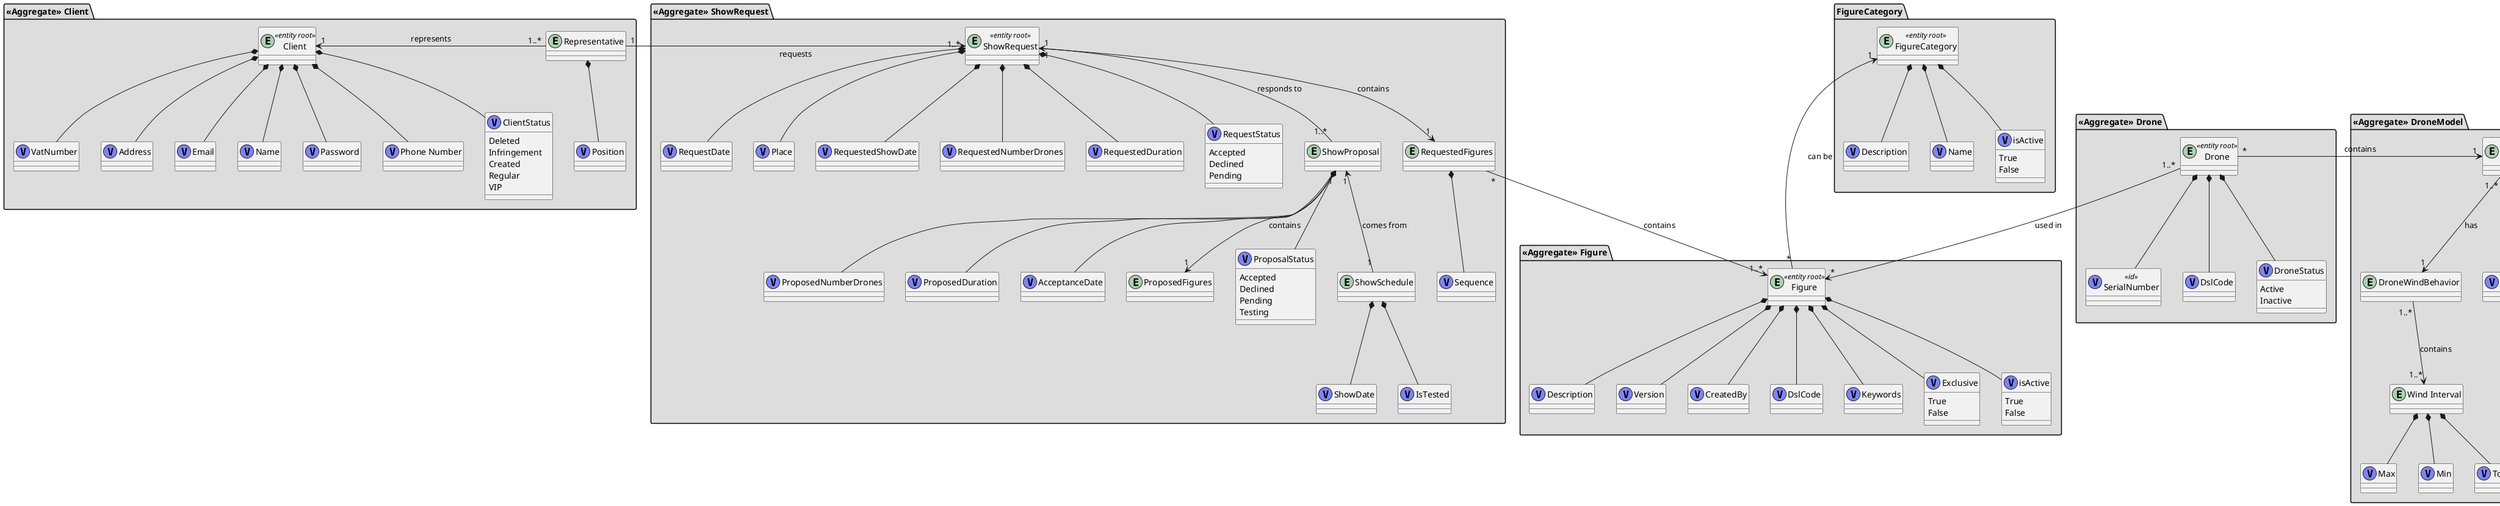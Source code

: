 @startuml

package "**«Aggregate» Client**" #DDDDDD {

        entity "Client" as entity_client <<entity root>> {
        }
        class "VatNumber" as vObject_vatNumber <<(V, #7E84F7)>> {
        }
        class "Address" as vObject_customerAddress <<(V, #7E84F7)>> {
        }
        class "Email" as vObject_email <<(V, #7E84F7)>> {
        }

        class "Name" as vObject_name <<(V, #7E84F7)>> {
        }

        class "Password" as vObject_password <<(V, #7E84F7)>> {
        }

        class "Phone Number" as vObject_phoneNumber <<(V, #7E84F7)>> {
        }



        class "ClientStatus" as vObject_clientStatus <<(V, #7E84F7)>> {
                    Deleted
                    Infringement
                    Created
                    Regular
                    VIP
        }

        entity "Representative" as entity_representative {
            }

            class "Position" as vObject_position <<(V, #7E84F7)>> {
            }

        entity_representative *-- vObject_position
        entity_client "1"<--right"1..*"  entity_representative: "represents"
        entity_client *--down vObject_clientStatus
        entity_client *--down vObject_customerAddress
        entity_client *--down vObject_vatNumber
        entity_client *--down vObject_email
        entity_client *--down vObject_name
        entity_client *--down vObject_password
        entity_client *--down vObject_phoneNumber


}

package "**«Aggregate» Drone**" #DDDDDD {

        entity "Drone" as entity_drone <<entity root>> {
        }

        class "SerialNumber" as vObject_serialNumber <<id>> <<(V, #7E84F7)>> {
        }
        class "DslCode" as vObject_dslCode <<(V, #7E84F7)>> {
        }

        class "DroneStatus" as vObject_droneStatus <<(V, #7E84F7)>> {
            Active
            Inactive
        }




        entity_drone *--down vObject_droneStatus

        entity_drone *--down vObject_dslCode
        entity_drone *--down vObject_serialNumber
}

package "**«Aggregate» DroneModel**" #DDDDDD {

    entity "DroneModel" as entity_droneModel  <<entity root>> {
    }

    entity "DroneWindBehavior" as entity_windBehavior {
    }

    entity "Wind Interval" as entity_windInterval {
    }

    class "ModelName" as vObject_modelName  <<(V, #7E84F7)>> {
    }

    class "Manufacturer" as vObject_manufacturer <<(V, #7E84F7)>> {
    }

    class "isActive" as vObject_isActive <<(V, #7E84F7)>> {
                        True
                        False
    }

    class "Max" as vObject_max <<(V, #7E84F7)>> {
    }

    class "Min" as vObject_min <<(V, #7E84F7)>> {
    }

    class "Tolerance" as vObject_tolerance <<(V, #7E84F7)>> {
    }

    entity_droneModel "1..*"-->"1" entity_windBehavior: "has"
    entity_windBehavior "1..*"-->"1..*" entity_windInterval: "contains"
    entity_droneModel *--down vObject_modelName
    entity_droneModel *--down vObject_manufacturer
    entity_droneModel *--down vObject_isActive
    entity_windInterval *--down vObject_min
    entity_windInterval *--down vObject_max
    entity_windInterval *--down vObject_tolerance

}



package "**«Aggregate» ShowRequest**" #DDDDDD {

    entity "ShowRequest" as entity_showRequest  <<entity root>> {
    }


    class "RequestDate" as vObject_requestDate <<(V, #7E84F7)>> {
    }
    class "Place" as vObject_showPlace <<(V, #7E84F7)>> {
    }
    class "RequestedShowDate" as vObject_requestedShowDate <<(V, #7E84F7)>> {
    }
    class "RequestedNumberDrones" as vObject_requestedNumberDrones <<(V, #7E84F7)>> {
    }
    class "RequestedDuration" as vObject_requestedDuration <<(V, #7E84F7)>> {
    }

    class "RequestStatus" as vObject_requestStatus <<(V, #7E84F7)>> {
        Accepted
        Declined
        Pending
    }
    entity "ShowProposal" as entity_showProposal{
    }
    class "ProposedNumberDrones" as vObject_proposedNumberDrones <<(V, #7E84F7)>> {
    }
    class "ProposedDuration" as vObject_proposedDuration <<(V, #7E84F7)>> {
    }

    class "AcceptanceDate" as vObject_acceptanceDate <<(V, #7E84F7)>> {
    }

    entity "ProposedFigures" as entity_proposedFigures{
        }

    class "ProposalStatus" as vObject_proposalStatus <<(V, #7E84F7)>> {
        Accepted
        Declined
        Pending
        Testing
    }

    entity "ShowSchedule" as entity_showSchedule  {
    }

    class "ShowDate" as vObject_showDate <<(V, #7E84F7)>> {
    }
    class "IsTested" as vObject_isTested <<(V, #7E84F7)>> {
    }

    entity "RequestedFigures" as entity_requestedFigures{
    }
    class "Sequence" as vObject_sequence <<(V, #7E84F7)>> {
    }


    entity_showRequest "1"-->"1" entity_requestedFigures: "contains"

    entity_showProposal "1"-->"1" entity_proposedFigures: "contains"
    entity_showProposal *--down vObject_acceptanceDate
    entity_showProposal *--down vObject_proposalStatus

    entity_showRequest *--down vObject_showPlace
    entity_showRequest *--down vObject_requestedShowDate
    entity_showRequest *--down vObject_requestedNumberDrones
    entity_showRequest *--down vObject_requestedDuration
    entity_showRequest *--down vObject_requestStatus
    entity_showRequest *--down vObject_requestDate

    entity_showRequest "1"<--"1..*" entity_showProposal: "responds to"

    entity_showProposal *--down vObject_proposedDuration
    entity_showProposal *--down vObject_proposedNumberDrones

    entity_showSchedule *--down vObject_showDate
    entity_showSchedule *--down vObject_isTested

    entity_showProposal "1"<-- "1" entity_showSchedule: "comes from"

    entity_requestedFigures *--down vObject_sequence
}


package "**«Aggregate» Figure**" #DDDDDD {

        entity "Figure" as entity_figure <<entity root>> {
        }
        class "Description" as vObject_description <<(V, #7E84F7)>> {
        }
        class "Version" as vObject_figureVersion <<(V, #7E84F7)>> {
        }
        class "CreatedBy" as vObject_createdBy <<(V, #7E84F7)>> {
        }

        class "DslCode" as vObject_dslCode <<(V, #7E84F7)>> {
        }

        class "Keywords" as vObject_keywords <<(V, #7E84F7)>> {
        }

        class "Exclusive" as vObject_exclusive <<(V, #7E84F7)>> {
            True
            False
        }

        class "isActive" as vObject_isActive <<(V, #7E84F7)>> {
                    True
                    False
        }

        entity_figure *--down vObject_isActive
        entity_figure *--down vObject_exclusive
        entity_figure *--down vObject_createdBy
        entity_figure *--down vObject_description
        entity_figure *--down vObject_figureVersion
        entity_figure *--down vObject_dslCode
        entity_figure *--down vObject_keywords

}

package FigureCategory #DDDDDD {

        entity "FigureCategory" as entity_figureCategory  <<entity root>> {
        }

        class "Description" as vObject_description <<(V, #7E84F7)>> {
        }

        class "Name" as vObject_name <<(V, #7E84F7)>> {
        }

        class "isActive" as vObject_isActive <<(V, #7E84F7)>> {
            True
            False
        }

        entity_figureCategory *--down vObject_description
        entity_figureCategory *--down vObject_name
        entity_figureCategory *--down vObject_isActive


}



entity_requestedFigures "*" -->"1..*" entity_figure:"contains"

entity_drone "1..*"-->"*" entity_figure: "used in"

entity_representative "1"-down>"1..*" entity_showRequest: "requests"



entity_droneModel "1"<-up"*" entity_drone: "contains"


entity_figureCategory "1"<--- "*" entity_figure: "can be"

@enduml